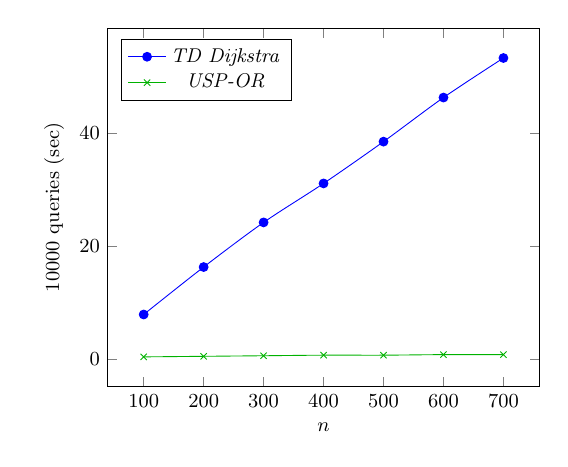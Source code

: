 \tikzstyle{textstyle}=[font=\fontsize{9}{9}\selectfont]
\begin{tikzpicture}[textstyle, scale=0.8]
    \begin{axis}[
        xlabel={$n$},
        ylabel={$10000$ queries (sec)},
		legend pos=north west
        ]
        
    \addplot[smooth,mark=*,color=blue] plot coordinates {
		(100,7.9)
		(200,16.3)
		(300,24.2)
		(400,31.1)
		(500,38.5)
		(600,46.3)
		(700,53.3)
    };
    \addlegendentry{\textit{TD Dijkstra}}
    
    \addplot[smooth,mark=x,color=green!70!black] plot coordinates {
		(100,0.4)
		(200,0.5)
		(300,0.6)
		(400,0.7)
		(500,0.7)
		(600,0.8)
		(700,0.8)
    };
    \addlegendentry{\textit{USP-OR}}
    
    \end{axis}
\end{tikzpicture}
